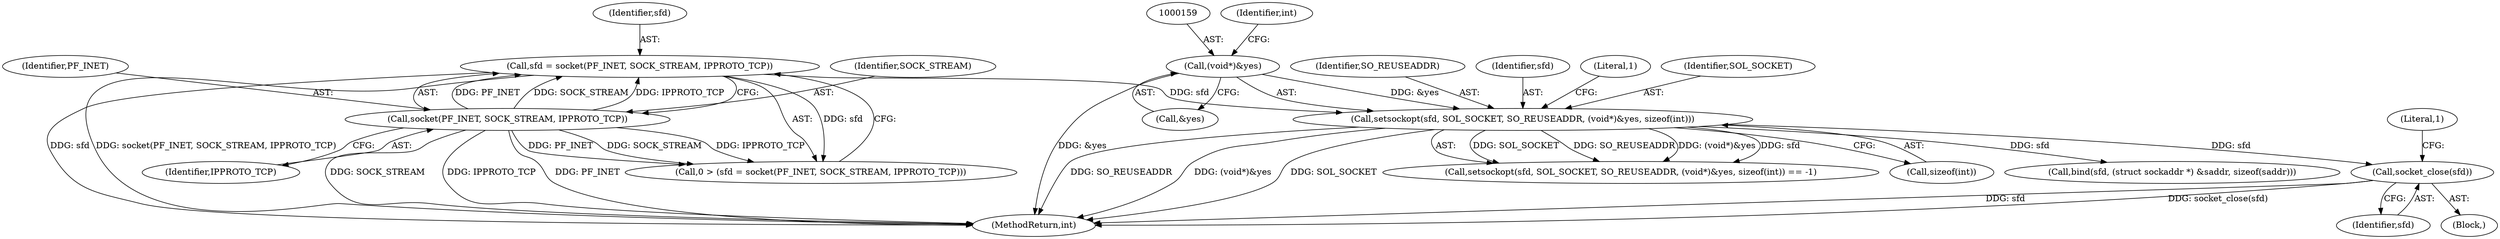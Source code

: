 digraph "0_libimobiledevice_df1f5c4d70d0c19ad40072f5246ca457e7f9849e_0@API" {
"1000169" [label="(Call,socket_close(sfd))"];
"1000154" [label="(Call,setsockopt(sfd, SOL_SOCKET, SO_REUSEADDR, (void*)&yes, sizeof(int)))"];
"1000140" [label="(Call,sfd = socket(PF_INET, SOCK_STREAM, IPPROTO_TCP))"];
"1000142" [label="(Call,socket(PF_INET, SOCK_STREAM, IPPROTO_TCP))"];
"1000158" [label="(Call,(void*)&yes)"];
"1000157" [label="(Identifier,SO_REUSEADDR)"];
"1000170" [label="(Identifier,sfd)"];
"1000155" [label="(Identifier,sfd)"];
"1000158" [label="(Call,(void*)&yes)"];
"1000144" [label="(Identifier,SOCK_STREAM)"];
"1000138" [label="(Call,0 > (sfd = socket(PF_INET, SOCK_STREAM, IPPROTO_TCP)))"];
"1000142" [label="(Call,socket(PF_INET, SOCK_STREAM, IPPROTO_TCP))"];
"1000169" [label="(Call,socket_close(sfd))"];
"1000237" [label="(MethodReturn,int)"];
"1000166" [label="(Block,)"];
"1000162" [label="(Call,sizeof(int))"];
"1000140" [label="(Call,sfd = socket(PF_INET, SOCK_STREAM, IPPROTO_TCP))"];
"1000204" [label="(Call,bind(sfd, (struct sockaddr *) &saddr, sizeof(saddr)))"];
"1000165" [label="(Literal,1)"];
"1000141" [label="(Identifier,sfd)"];
"1000173" [label="(Literal,1)"];
"1000143" [label="(Identifier,PF_INET)"];
"1000163" [label="(Identifier,int)"];
"1000156" [label="(Identifier,SOL_SOCKET)"];
"1000145" [label="(Identifier,IPPROTO_TCP)"];
"1000160" [label="(Call,&yes)"];
"1000153" [label="(Call,setsockopt(sfd, SOL_SOCKET, SO_REUSEADDR, (void*)&yes, sizeof(int)) == -1)"];
"1000154" [label="(Call,setsockopt(sfd, SOL_SOCKET, SO_REUSEADDR, (void*)&yes, sizeof(int)))"];
"1000169" -> "1000166"  [label="AST: "];
"1000169" -> "1000170"  [label="CFG: "];
"1000170" -> "1000169"  [label="AST: "];
"1000173" -> "1000169"  [label="CFG: "];
"1000169" -> "1000237"  [label="DDG: socket_close(sfd)"];
"1000169" -> "1000237"  [label="DDG: sfd"];
"1000154" -> "1000169"  [label="DDG: sfd"];
"1000154" -> "1000153"  [label="AST: "];
"1000154" -> "1000162"  [label="CFG: "];
"1000155" -> "1000154"  [label="AST: "];
"1000156" -> "1000154"  [label="AST: "];
"1000157" -> "1000154"  [label="AST: "];
"1000158" -> "1000154"  [label="AST: "];
"1000162" -> "1000154"  [label="AST: "];
"1000165" -> "1000154"  [label="CFG: "];
"1000154" -> "1000237"  [label="DDG: SO_REUSEADDR"];
"1000154" -> "1000237"  [label="DDG: (void*)&yes"];
"1000154" -> "1000237"  [label="DDG: SOL_SOCKET"];
"1000154" -> "1000153"  [label="DDG: SOL_SOCKET"];
"1000154" -> "1000153"  [label="DDG: SO_REUSEADDR"];
"1000154" -> "1000153"  [label="DDG: (void*)&yes"];
"1000154" -> "1000153"  [label="DDG: sfd"];
"1000140" -> "1000154"  [label="DDG: sfd"];
"1000158" -> "1000154"  [label="DDG: &yes"];
"1000154" -> "1000204"  [label="DDG: sfd"];
"1000140" -> "1000138"  [label="AST: "];
"1000140" -> "1000142"  [label="CFG: "];
"1000141" -> "1000140"  [label="AST: "];
"1000142" -> "1000140"  [label="AST: "];
"1000138" -> "1000140"  [label="CFG: "];
"1000140" -> "1000237"  [label="DDG: socket(PF_INET, SOCK_STREAM, IPPROTO_TCP)"];
"1000140" -> "1000237"  [label="DDG: sfd"];
"1000140" -> "1000138"  [label="DDG: sfd"];
"1000142" -> "1000140"  [label="DDG: PF_INET"];
"1000142" -> "1000140"  [label="DDG: SOCK_STREAM"];
"1000142" -> "1000140"  [label="DDG: IPPROTO_TCP"];
"1000142" -> "1000145"  [label="CFG: "];
"1000143" -> "1000142"  [label="AST: "];
"1000144" -> "1000142"  [label="AST: "];
"1000145" -> "1000142"  [label="AST: "];
"1000142" -> "1000237"  [label="DDG: SOCK_STREAM"];
"1000142" -> "1000237"  [label="DDG: IPPROTO_TCP"];
"1000142" -> "1000237"  [label="DDG: PF_INET"];
"1000142" -> "1000138"  [label="DDG: PF_INET"];
"1000142" -> "1000138"  [label="DDG: SOCK_STREAM"];
"1000142" -> "1000138"  [label="DDG: IPPROTO_TCP"];
"1000158" -> "1000160"  [label="CFG: "];
"1000159" -> "1000158"  [label="AST: "];
"1000160" -> "1000158"  [label="AST: "];
"1000163" -> "1000158"  [label="CFG: "];
"1000158" -> "1000237"  [label="DDG: &yes"];
}
